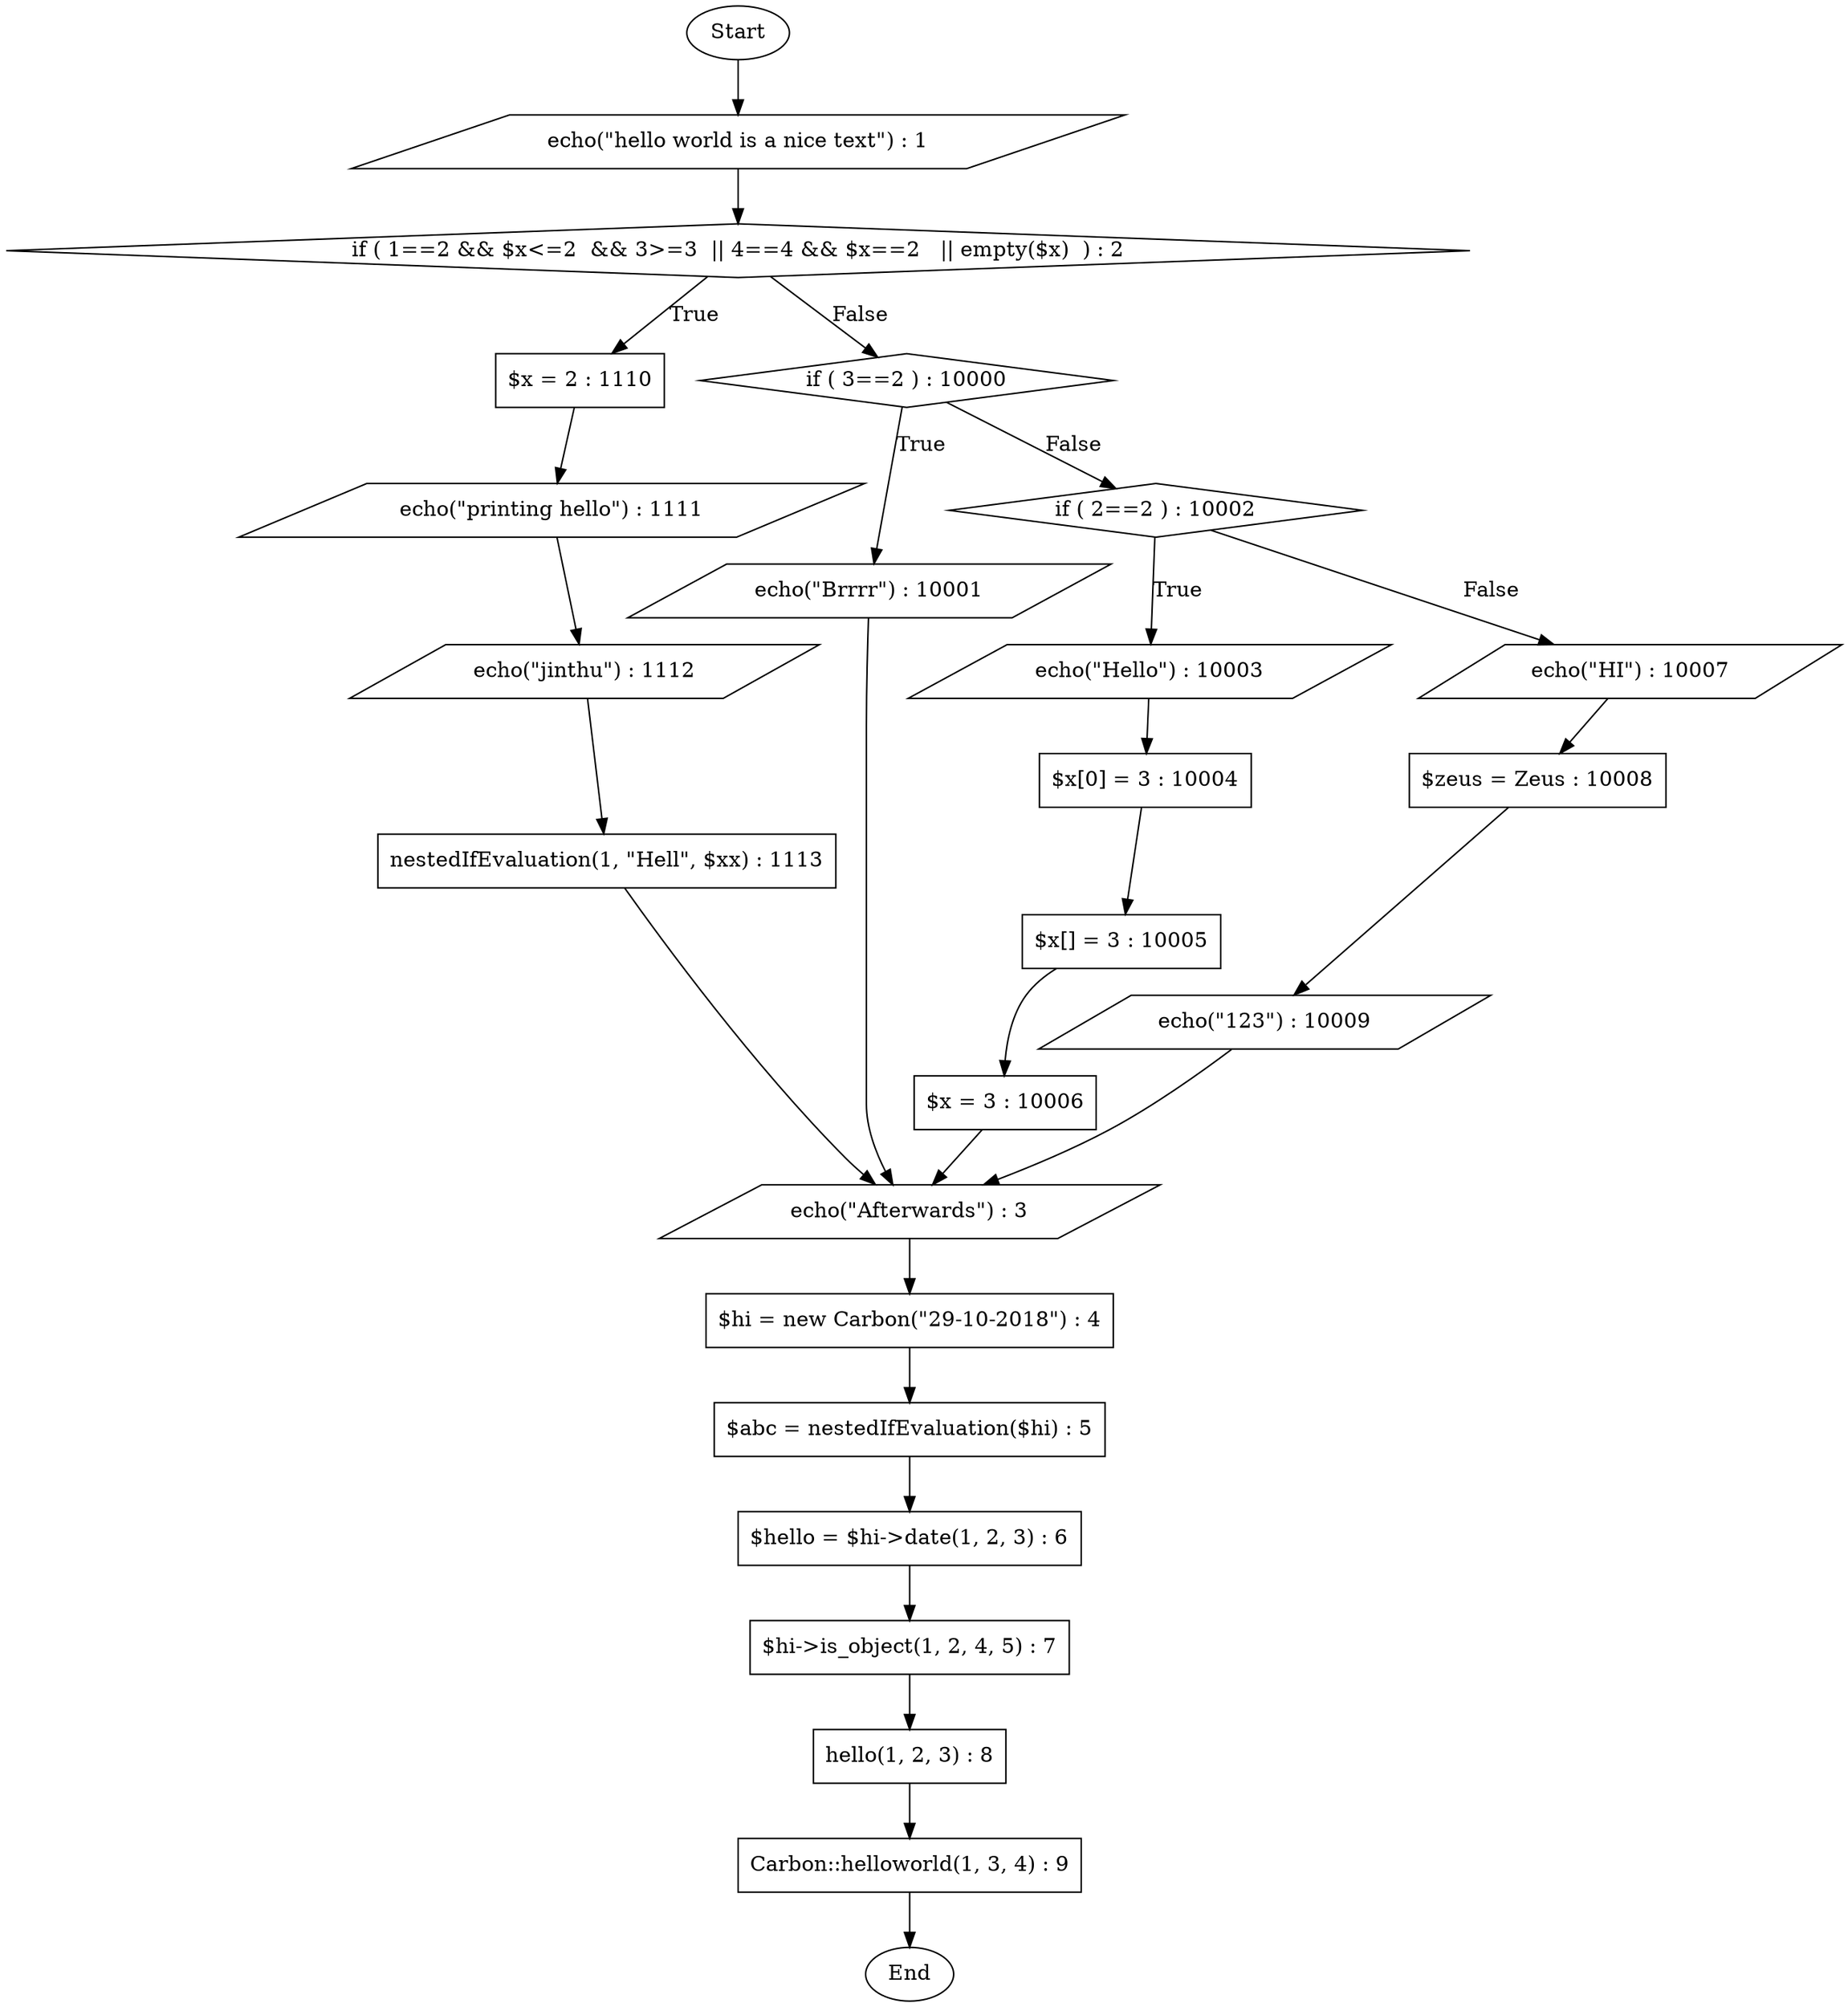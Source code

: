 strict digraph  {
	graph [rankdir=TB];
	node [label="\N",
		shape=rectangle
	];
	0	 [label=Start,
		shape=ellipse];
	1	 [label="echo(\"hello world is a nice text\") : 1",
		shape=parallelogram];
	0 -> 1;
	2	 [label="if ( 1==2 && $x<=2  && 3>=3  || 4==4 && $x==2   || empty($x)  ) : 2",
		shape=diamond];
	1 -> 2;
	1110	 [label="$x = 2 : 1110"];
	2 -> 1110	 [label=True];
	10000	 [label="if ( 3==2 ) : 10000",
		shape=diamond];
	2 -> 10000	 [label=False];
	1111	 [label="echo(\"printing hello\") : 1111",
		shape=parallelogram];
	1110 -> 1111;
	1112	 [label="echo(\"jinthu\") : 1112",
		shape=parallelogram];
	1111 -> 1112;
	1113	 [label="nestedIfEvaluation(1, \"Hell\", $xx) : 1113"];
	1112 -> 1113;
	3	 [label="echo(\"Afterwards\") : 3",
		shape=parallelogram];
	1113 -> 3;
	10001	 [label="echo(\"Brrrr\") : 10001",
		shape=parallelogram];
	10000 -> 10001	 [label=True];
	10002	 [label="if ( 2==2 ) : 10002",
		shape=diamond];
	10000 -> 10002	 [label=False];
	10001 -> 3;
	10003	 [label="echo(\"Hello\") : 10003",
		shape=parallelogram];
	10002 -> 10003	 [label=True];
	10007	 [label="echo(\"HI\") : 10007",
		shape=parallelogram];
	10002 -> 10007	 [label=False];
	10004	 [label="$x[0] = 3 : 10004"];
	10003 -> 10004;
	10005	 [label="$x[] = 3 : 10005"];
	10004 -> 10005;
	10006	 [label="$x = 3 : 10006"];
	10005 -> 10006;
	10006 -> 3;
	10008	 [label="$zeus = Zeus : 10008"];
	10007 -> 10008;
	10009	 [label="echo(\"123\") : 10009",
		shape=parallelogram];
	10008 -> 10009;
	10009 -> 3;
	4	 [label="$hi = new Carbon(\"29-10-2018\") : 4"];
	3 -> 4;
	5	 [label="$abc = nestedIfEvaluation($hi) : 5"];
	4 -> 5;
	6	 [label="$hello = $hi->date(1, 2, 3) : 6"];
	5 -> 6;
	7	 [label="$hi->is_object(1, 2, 4, 5) : 7"];
	6 -> 7;
	8	 [label="hello(1, 2, 3) : 8"];
	7 -> 8;
	9	 [label="Carbon::helloworld(1, 3, 4) : 9"];
	8 -> 9;
	End	 [shape=ellipse];
	9 -> End;
}
